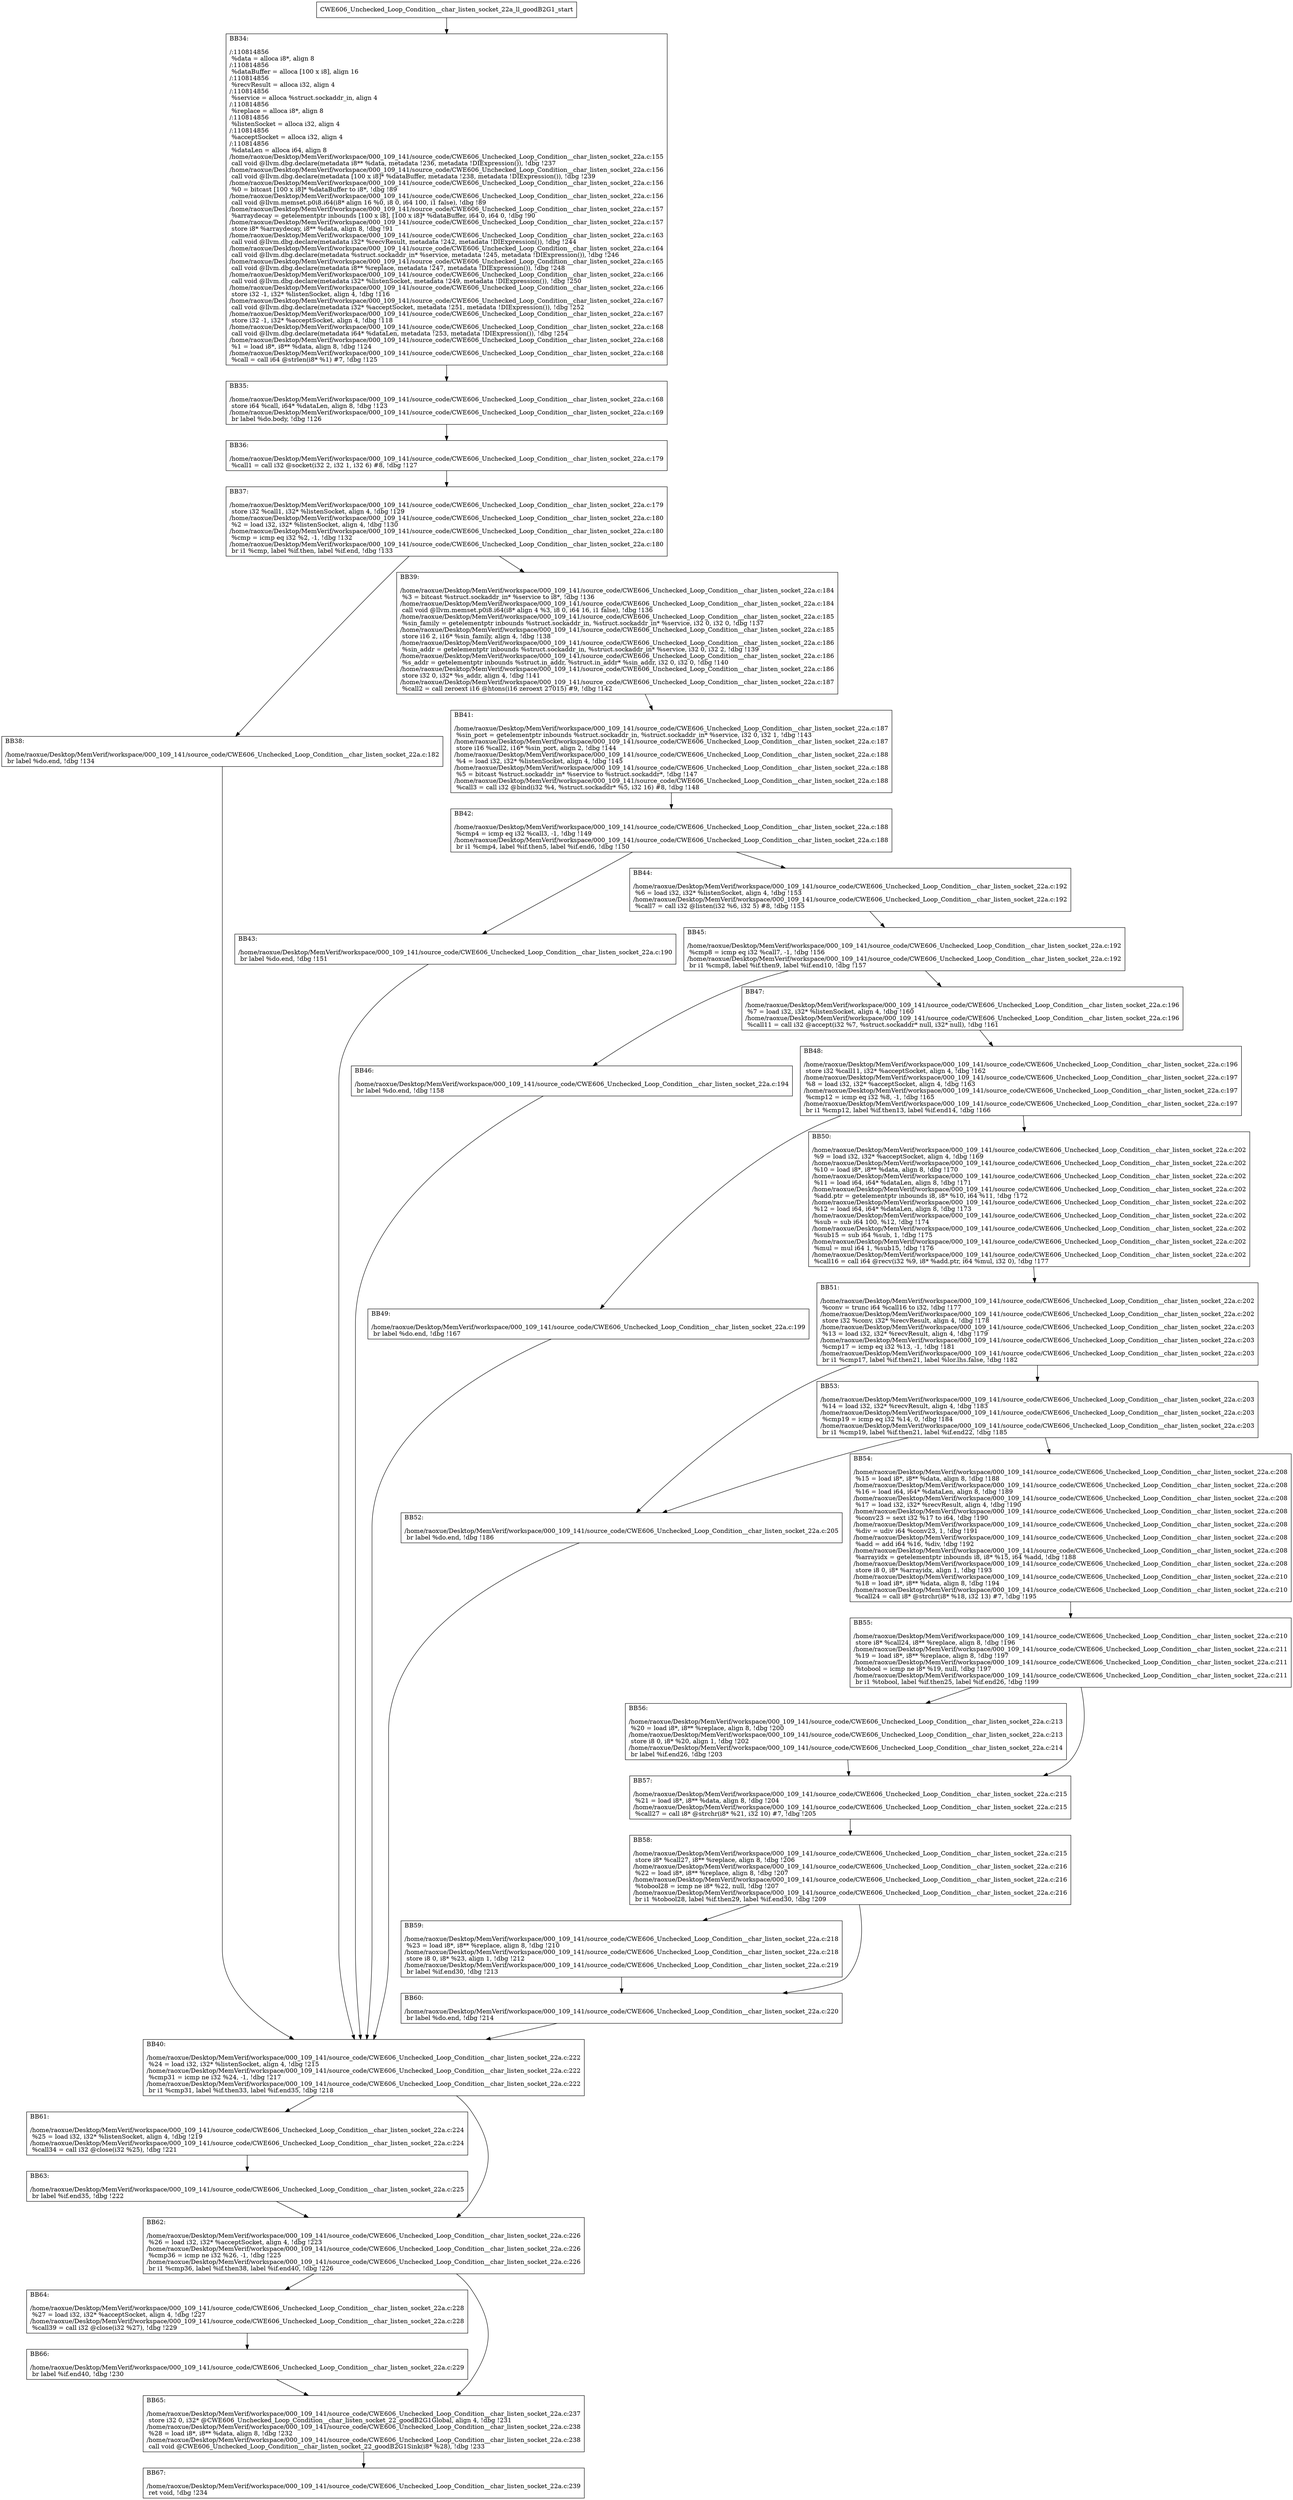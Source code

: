 digraph "CFG for'CWE606_Unchecked_Loop_Condition__char_listen_socket_22a_ll_goodB2G1' function" {
	BBCWE606_Unchecked_Loop_Condition__char_listen_socket_22a_ll_goodB2G1_start[shape=record,label="{CWE606_Unchecked_Loop_Condition__char_listen_socket_22a_ll_goodB2G1_start}"];
	BBCWE606_Unchecked_Loop_Condition__char_listen_socket_22a_ll_goodB2G1_start-> CWE606_Unchecked_Loop_Condition__char_listen_socket_22a_ll_goodB2G1BB34;
	CWE606_Unchecked_Loop_Condition__char_listen_socket_22a_ll_goodB2G1BB34 [shape=record, label="{BB34:\l\l/:110814856\l
  %data = alloca i8*, align 8\l
/:110814856\l
  %dataBuffer = alloca [100 x i8], align 16\l
/:110814856\l
  %recvResult = alloca i32, align 4\l
/:110814856\l
  %service = alloca %struct.sockaddr_in, align 4\l
/:110814856\l
  %replace = alloca i8*, align 8\l
/:110814856\l
  %listenSocket = alloca i32, align 4\l
/:110814856\l
  %acceptSocket = alloca i32, align 4\l
/:110814856\l
  %dataLen = alloca i64, align 8\l
/home/raoxue/Desktop/MemVerif/workspace/000_109_141/source_code/CWE606_Unchecked_Loop_Condition__char_listen_socket_22a.c:155\l
  call void @llvm.dbg.declare(metadata i8** %data, metadata !236, metadata !DIExpression()), !dbg !237\l
/home/raoxue/Desktop/MemVerif/workspace/000_109_141/source_code/CWE606_Unchecked_Loop_Condition__char_listen_socket_22a.c:156\l
  call void @llvm.dbg.declare(metadata [100 x i8]* %dataBuffer, metadata !238, metadata !DIExpression()), !dbg !239\l
/home/raoxue/Desktop/MemVerif/workspace/000_109_141/source_code/CWE606_Unchecked_Loop_Condition__char_listen_socket_22a.c:156\l
  %0 = bitcast [100 x i8]* %dataBuffer to i8*, !dbg !89\l
/home/raoxue/Desktop/MemVerif/workspace/000_109_141/source_code/CWE606_Unchecked_Loop_Condition__char_listen_socket_22a.c:156\l
  call void @llvm.memset.p0i8.i64(i8* align 16 %0, i8 0, i64 100, i1 false), !dbg !89\l
/home/raoxue/Desktop/MemVerif/workspace/000_109_141/source_code/CWE606_Unchecked_Loop_Condition__char_listen_socket_22a.c:157\l
  %arraydecay = getelementptr inbounds [100 x i8], [100 x i8]* %dataBuffer, i64 0, i64 0, !dbg !90\l
/home/raoxue/Desktop/MemVerif/workspace/000_109_141/source_code/CWE606_Unchecked_Loop_Condition__char_listen_socket_22a.c:157\l
  store i8* %arraydecay, i8** %data, align 8, !dbg !91\l
/home/raoxue/Desktop/MemVerif/workspace/000_109_141/source_code/CWE606_Unchecked_Loop_Condition__char_listen_socket_22a.c:163\l
  call void @llvm.dbg.declare(metadata i32* %recvResult, metadata !242, metadata !DIExpression()), !dbg !244\l
/home/raoxue/Desktop/MemVerif/workspace/000_109_141/source_code/CWE606_Unchecked_Loop_Condition__char_listen_socket_22a.c:164\l
  call void @llvm.dbg.declare(metadata %struct.sockaddr_in* %service, metadata !245, metadata !DIExpression()), !dbg !246\l
/home/raoxue/Desktop/MemVerif/workspace/000_109_141/source_code/CWE606_Unchecked_Loop_Condition__char_listen_socket_22a.c:165\l
  call void @llvm.dbg.declare(metadata i8** %replace, metadata !247, metadata !DIExpression()), !dbg !248\l
/home/raoxue/Desktop/MemVerif/workspace/000_109_141/source_code/CWE606_Unchecked_Loop_Condition__char_listen_socket_22a.c:166\l
  call void @llvm.dbg.declare(metadata i32* %listenSocket, metadata !249, metadata !DIExpression()), !dbg !250\l
/home/raoxue/Desktop/MemVerif/workspace/000_109_141/source_code/CWE606_Unchecked_Loop_Condition__char_listen_socket_22a.c:166\l
  store i32 -1, i32* %listenSocket, align 4, !dbg !116\l
/home/raoxue/Desktop/MemVerif/workspace/000_109_141/source_code/CWE606_Unchecked_Loop_Condition__char_listen_socket_22a.c:167\l
  call void @llvm.dbg.declare(metadata i32* %acceptSocket, metadata !251, metadata !DIExpression()), !dbg !252\l
/home/raoxue/Desktop/MemVerif/workspace/000_109_141/source_code/CWE606_Unchecked_Loop_Condition__char_listen_socket_22a.c:167\l
  store i32 -1, i32* %acceptSocket, align 4, !dbg !118\l
/home/raoxue/Desktop/MemVerif/workspace/000_109_141/source_code/CWE606_Unchecked_Loop_Condition__char_listen_socket_22a.c:168\l
  call void @llvm.dbg.declare(metadata i64* %dataLen, metadata !253, metadata !DIExpression()), !dbg !254\l
/home/raoxue/Desktop/MemVerif/workspace/000_109_141/source_code/CWE606_Unchecked_Loop_Condition__char_listen_socket_22a.c:168\l
  %1 = load i8*, i8** %data, align 8, !dbg !124\l
/home/raoxue/Desktop/MemVerif/workspace/000_109_141/source_code/CWE606_Unchecked_Loop_Condition__char_listen_socket_22a.c:168\l
  %call = call i64 @strlen(i8* %1) #7, !dbg !125\l
}"];
	CWE606_Unchecked_Loop_Condition__char_listen_socket_22a_ll_goodB2G1BB34-> CWE606_Unchecked_Loop_Condition__char_listen_socket_22a_ll_goodB2G1BB35;
	CWE606_Unchecked_Loop_Condition__char_listen_socket_22a_ll_goodB2G1BB35 [shape=record, label="{BB35:\l\l/home/raoxue/Desktop/MemVerif/workspace/000_109_141/source_code/CWE606_Unchecked_Loop_Condition__char_listen_socket_22a.c:168\l
  store i64 %call, i64* %dataLen, align 8, !dbg !123\l
/home/raoxue/Desktop/MemVerif/workspace/000_109_141/source_code/CWE606_Unchecked_Loop_Condition__char_listen_socket_22a.c:169\l
  br label %do.body, !dbg !126\l
}"];
	CWE606_Unchecked_Loop_Condition__char_listen_socket_22a_ll_goodB2G1BB35-> CWE606_Unchecked_Loop_Condition__char_listen_socket_22a_ll_goodB2G1BB36;
	CWE606_Unchecked_Loop_Condition__char_listen_socket_22a_ll_goodB2G1BB36 [shape=record, label="{BB36:\l\l/home/raoxue/Desktop/MemVerif/workspace/000_109_141/source_code/CWE606_Unchecked_Loop_Condition__char_listen_socket_22a.c:179\l
  %call1 = call i32 @socket(i32 2, i32 1, i32 6) #8, !dbg !127\l
}"];
	CWE606_Unchecked_Loop_Condition__char_listen_socket_22a_ll_goodB2G1BB36-> CWE606_Unchecked_Loop_Condition__char_listen_socket_22a_ll_goodB2G1BB37;
	CWE606_Unchecked_Loop_Condition__char_listen_socket_22a_ll_goodB2G1BB37 [shape=record, label="{BB37:\l\l/home/raoxue/Desktop/MemVerif/workspace/000_109_141/source_code/CWE606_Unchecked_Loop_Condition__char_listen_socket_22a.c:179\l
  store i32 %call1, i32* %listenSocket, align 4, !dbg !129\l
/home/raoxue/Desktop/MemVerif/workspace/000_109_141/source_code/CWE606_Unchecked_Loop_Condition__char_listen_socket_22a.c:180\l
  %2 = load i32, i32* %listenSocket, align 4, !dbg !130\l
/home/raoxue/Desktop/MemVerif/workspace/000_109_141/source_code/CWE606_Unchecked_Loop_Condition__char_listen_socket_22a.c:180\l
  %cmp = icmp eq i32 %2, -1, !dbg !132\l
/home/raoxue/Desktop/MemVerif/workspace/000_109_141/source_code/CWE606_Unchecked_Loop_Condition__char_listen_socket_22a.c:180\l
  br i1 %cmp, label %if.then, label %if.end, !dbg !133\l
}"];
	CWE606_Unchecked_Loop_Condition__char_listen_socket_22a_ll_goodB2G1BB37-> CWE606_Unchecked_Loop_Condition__char_listen_socket_22a_ll_goodB2G1BB38;
	CWE606_Unchecked_Loop_Condition__char_listen_socket_22a_ll_goodB2G1BB37-> CWE606_Unchecked_Loop_Condition__char_listen_socket_22a_ll_goodB2G1BB39;
	CWE606_Unchecked_Loop_Condition__char_listen_socket_22a_ll_goodB2G1BB38 [shape=record, label="{BB38:\l\l/home/raoxue/Desktop/MemVerif/workspace/000_109_141/source_code/CWE606_Unchecked_Loop_Condition__char_listen_socket_22a.c:182\l
  br label %do.end, !dbg !134\l
}"];
	CWE606_Unchecked_Loop_Condition__char_listen_socket_22a_ll_goodB2G1BB38-> CWE606_Unchecked_Loop_Condition__char_listen_socket_22a_ll_goodB2G1BB40;
	CWE606_Unchecked_Loop_Condition__char_listen_socket_22a_ll_goodB2G1BB39 [shape=record, label="{BB39:\l\l/home/raoxue/Desktop/MemVerif/workspace/000_109_141/source_code/CWE606_Unchecked_Loop_Condition__char_listen_socket_22a.c:184\l
  %3 = bitcast %struct.sockaddr_in* %service to i8*, !dbg !136\l
/home/raoxue/Desktop/MemVerif/workspace/000_109_141/source_code/CWE606_Unchecked_Loop_Condition__char_listen_socket_22a.c:184\l
  call void @llvm.memset.p0i8.i64(i8* align 4 %3, i8 0, i64 16, i1 false), !dbg !136\l
/home/raoxue/Desktop/MemVerif/workspace/000_109_141/source_code/CWE606_Unchecked_Loop_Condition__char_listen_socket_22a.c:185\l
  %sin_family = getelementptr inbounds %struct.sockaddr_in, %struct.sockaddr_in* %service, i32 0, i32 0, !dbg !137\l
/home/raoxue/Desktop/MemVerif/workspace/000_109_141/source_code/CWE606_Unchecked_Loop_Condition__char_listen_socket_22a.c:185\l
  store i16 2, i16* %sin_family, align 4, !dbg !138\l
/home/raoxue/Desktop/MemVerif/workspace/000_109_141/source_code/CWE606_Unchecked_Loop_Condition__char_listen_socket_22a.c:186\l
  %sin_addr = getelementptr inbounds %struct.sockaddr_in, %struct.sockaddr_in* %service, i32 0, i32 2, !dbg !139\l
/home/raoxue/Desktop/MemVerif/workspace/000_109_141/source_code/CWE606_Unchecked_Loop_Condition__char_listen_socket_22a.c:186\l
  %s_addr = getelementptr inbounds %struct.in_addr, %struct.in_addr* %sin_addr, i32 0, i32 0, !dbg !140\l
/home/raoxue/Desktop/MemVerif/workspace/000_109_141/source_code/CWE606_Unchecked_Loop_Condition__char_listen_socket_22a.c:186\l
  store i32 0, i32* %s_addr, align 4, !dbg !141\l
/home/raoxue/Desktop/MemVerif/workspace/000_109_141/source_code/CWE606_Unchecked_Loop_Condition__char_listen_socket_22a.c:187\l
  %call2 = call zeroext i16 @htons(i16 zeroext 27015) #9, !dbg !142\l
}"];
	CWE606_Unchecked_Loop_Condition__char_listen_socket_22a_ll_goodB2G1BB39-> CWE606_Unchecked_Loop_Condition__char_listen_socket_22a_ll_goodB2G1BB41;
	CWE606_Unchecked_Loop_Condition__char_listen_socket_22a_ll_goodB2G1BB41 [shape=record, label="{BB41:\l\l/home/raoxue/Desktop/MemVerif/workspace/000_109_141/source_code/CWE606_Unchecked_Loop_Condition__char_listen_socket_22a.c:187\l
  %sin_port = getelementptr inbounds %struct.sockaddr_in, %struct.sockaddr_in* %service, i32 0, i32 1, !dbg !143\l
/home/raoxue/Desktop/MemVerif/workspace/000_109_141/source_code/CWE606_Unchecked_Loop_Condition__char_listen_socket_22a.c:187\l
  store i16 %call2, i16* %sin_port, align 2, !dbg !144\l
/home/raoxue/Desktop/MemVerif/workspace/000_109_141/source_code/CWE606_Unchecked_Loop_Condition__char_listen_socket_22a.c:188\l
  %4 = load i32, i32* %listenSocket, align 4, !dbg !145\l
/home/raoxue/Desktop/MemVerif/workspace/000_109_141/source_code/CWE606_Unchecked_Loop_Condition__char_listen_socket_22a.c:188\l
  %5 = bitcast %struct.sockaddr_in* %service to %struct.sockaddr*, !dbg !147\l
/home/raoxue/Desktop/MemVerif/workspace/000_109_141/source_code/CWE606_Unchecked_Loop_Condition__char_listen_socket_22a.c:188\l
  %call3 = call i32 @bind(i32 %4, %struct.sockaddr* %5, i32 16) #8, !dbg !148\l
}"];
	CWE606_Unchecked_Loop_Condition__char_listen_socket_22a_ll_goodB2G1BB41-> CWE606_Unchecked_Loop_Condition__char_listen_socket_22a_ll_goodB2G1BB42;
	CWE606_Unchecked_Loop_Condition__char_listen_socket_22a_ll_goodB2G1BB42 [shape=record, label="{BB42:\l\l/home/raoxue/Desktop/MemVerif/workspace/000_109_141/source_code/CWE606_Unchecked_Loop_Condition__char_listen_socket_22a.c:188\l
  %cmp4 = icmp eq i32 %call3, -1, !dbg !149\l
/home/raoxue/Desktop/MemVerif/workspace/000_109_141/source_code/CWE606_Unchecked_Loop_Condition__char_listen_socket_22a.c:188\l
  br i1 %cmp4, label %if.then5, label %if.end6, !dbg !150\l
}"];
	CWE606_Unchecked_Loop_Condition__char_listen_socket_22a_ll_goodB2G1BB42-> CWE606_Unchecked_Loop_Condition__char_listen_socket_22a_ll_goodB2G1BB43;
	CWE606_Unchecked_Loop_Condition__char_listen_socket_22a_ll_goodB2G1BB42-> CWE606_Unchecked_Loop_Condition__char_listen_socket_22a_ll_goodB2G1BB44;
	CWE606_Unchecked_Loop_Condition__char_listen_socket_22a_ll_goodB2G1BB43 [shape=record, label="{BB43:\l\l/home/raoxue/Desktop/MemVerif/workspace/000_109_141/source_code/CWE606_Unchecked_Loop_Condition__char_listen_socket_22a.c:190\l
  br label %do.end, !dbg !151\l
}"];
	CWE606_Unchecked_Loop_Condition__char_listen_socket_22a_ll_goodB2G1BB43-> CWE606_Unchecked_Loop_Condition__char_listen_socket_22a_ll_goodB2G1BB40;
	CWE606_Unchecked_Loop_Condition__char_listen_socket_22a_ll_goodB2G1BB44 [shape=record, label="{BB44:\l\l/home/raoxue/Desktop/MemVerif/workspace/000_109_141/source_code/CWE606_Unchecked_Loop_Condition__char_listen_socket_22a.c:192\l
  %6 = load i32, i32* %listenSocket, align 4, !dbg !153\l
/home/raoxue/Desktop/MemVerif/workspace/000_109_141/source_code/CWE606_Unchecked_Loop_Condition__char_listen_socket_22a.c:192\l
  %call7 = call i32 @listen(i32 %6, i32 5) #8, !dbg !155\l
}"];
	CWE606_Unchecked_Loop_Condition__char_listen_socket_22a_ll_goodB2G1BB44-> CWE606_Unchecked_Loop_Condition__char_listen_socket_22a_ll_goodB2G1BB45;
	CWE606_Unchecked_Loop_Condition__char_listen_socket_22a_ll_goodB2G1BB45 [shape=record, label="{BB45:\l\l/home/raoxue/Desktop/MemVerif/workspace/000_109_141/source_code/CWE606_Unchecked_Loop_Condition__char_listen_socket_22a.c:192\l
  %cmp8 = icmp eq i32 %call7, -1, !dbg !156\l
/home/raoxue/Desktop/MemVerif/workspace/000_109_141/source_code/CWE606_Unchecked_Loop_Condition__char_listen_socket_22a.c:192\l
  br i1 %cmp8, label %if.then9, label %if.end10, !dbg !157\l
}"];
	CWE606_Unchecked_Loop_Condition__char_listen_socket_22a_ll_goodB2G1BB45-> CWE606_Unchecked_Loop_Condition__char_listen_socket_22a_ll_goodB2G1BB46;
	CWE606_Unchecked_Loop_Condition__char_listen_socket_22a_ll_goodB2G1BB45-> CWE606_Unchecked_Loop_Condition__char_listen_socket_22a_ll_goodB2G1BB47;
	CWE606_Unchecked_Loop_Condition__char_listen_socket_22a_ll_goodB2G1BB46 [shape=record, label="{BB46:\l\l/home/raoxue/Desktop/MemVerif/workspace/000_109_141/source_code/CWE606_Unchecked_Loop_Condition__char_listen_socket_22a.c:194\l
  br label %do.end, !dbg !158\l
}"];
	CWE606_Unchecked_Loop_Condition__char_listen_socket_22a_ll_goodB2G1BB46-> CWE606_Unchecked_Loop_Condition__char_listen_socket_22a_ll_goodB2G1BB40;
	CWE606_Unchecked_Loop_Condition__char_listen_socket_22a_ll_goodB2G1BB47 [shape=record, label="{BB47:\l\l/home/raoxue/Desktop/MemVerif/workspace/000_109_141/source_code/CWE606_Unchecked_Loop_Condition__char_listen_socket_22a.c:196\l
  %7 = load i32, i32* %listenSocket, align 4, !dbg !160\l
/home/raoxue/Desktop/MemVerif/workspace/000_109_141/source_code/CWE606_Unchecked_Loop_Condition__char_listen_socket_22a.c:196\l
  %call11 = call i32 @accept(i32 %7, %struct.sockaddr* null, i32* null), !dbg !161\l
}"];
	CWE606_Unchecked_Loop_Condition__char_listen_socket_22a_ll_goodB2G1BB47-> CWE606_Unchecked_Loop_Condition__char_listen_socket_22a_ll_goodB2G1BB48;
	CWE606_Unchecked_Loop_Condition__char_listen_socket_22a_ll_goodB2G1BB48 [shape=record, label="{BB48:\l\l/home/raoxue/Desktop/MemVerif/workspace/000_109_141/source_code/CWE606_Unchecked_Loop_Condition__char_listen_socket_22a.c:196\l
  store i32 %call11, i32* %acceptSocket, align 4, !dbg !162\l
/home/raoxue/Desktop/MemVerif/workspace/000_109_141/source_code/CWE606_Unchecked_Loop_Condition__char_listen_socket_22a.c:197\l
  %8 = load i32, i32* %acceptSocket, align 4, !dbg !163\l
/home/raoxue/Desktop/MemVerif/workspace/000_109_141/source_code/CWE606_Unchecked_Loop_Condition__char_listen_socket_22a.c:197\l
  %cmp12 = icmp eq i32 %8, -1, !dbg !165\l
/home/raoxue/Desktop/MemVerif/workspace/000_109_141/source_code/CWE606_Unchecked_Loop_Condition__char_listen_socket_22a.c:197\l
  br i1 %cmp12, label %if.then13, label %if.end14, !dbg !166\l
}"];
	CWE606_Unchecked_Loop_Condition__char_listen_socket_22a_ll_goodB2G1BB48-> CWE606_Unchecked_Loop_Condition__char_listen_socket_22a_ll_goodB2G1BB49;
	CWE606_Unchecked_Loop_Condition__char_listen_socket_22a_ll_goodB2G1BB48-> CWE606_Unchecked_Loop_Condition__char_listen_socket_22a_ll_goodB2G1BB50;
	CWE606_Unchecked_Loop_Condition__char_listen_socket_22a_ll_goodB2G1BB49 [shape=record, label="{BB49:\l\l/home/raoxue/Desktop/MemVerif/workspace/000_109_141/source_code/CWE606_Unchecked_Loop_Condition__char_listen_socket_22a.c:199\l
  br label %do.end, !dbg !167\l
}"];
	CWE606_Unchecked_Loop_Condition__char_listen_socket_22a_ll_goodB2G1BB49-> CWE606_Unchecked_Loop_Condition__char_listen_socket_22a_ll_goodB2G1BB40;
	CWE606_Unchecked_Loop_Condition__char_listen_socket_22a_ll_goodB2G1BB50 [shape=record, label="{BB50:\l\l/home/raoxue/Desktop/MemVerif/workspace/000_109_141/source_code/CWE606_Unchecked_Loop_Condition__char_listen_socket_22a.c:202\l
  %9 = load i32, i32* %acceptSocket, align 4, !dbg !169\l
/home/raoxue/Desktop/MemVerif/workspace/000_109_141/source_code/CWE606_Unchecked_Loop_Condition__char_listen_socket_22a.c:202\l
  %10 = load i8*, i8** %data, align 8, !dbg !170\l
/home/raoxue/Desktop/MemVerif/workspace/000_109_141/source_code/CWE606_Unchecked_Loop_Condition__char_listen_socket_22a.c:202\l
  %11 = load i64, i64* %dataLen, align 8, !dbg !171\l
/home/raoxue/Desktop/MemVerif/workspace/000_109_141/source_code/CWE606_Unchecked_Loop_Condition__char_listen_socket_22a.c:202\l
  %add.ptr = getelementptr inbounds i8, i8* %10, i64 %11, !dbg !172\l
/home/raoxue/Desktop/MemVerif/workspace/000_109_141/source_code/CWE606_Unchecked_Loop_Condition__char_listen_socket_22a.c:202\l
  %12 = load i64, i64* %dataLen, align 8, !dbg !173\l
/home/raoxue/Desktop/MemVerif/workspace/000_109_141/source_code/CWE606_Unchecked_Loop_Condition__char_listen_socket_22a.c:202\l
  %sub = sub i64 100, %12, !dbg !174\l
/home/raoxue/Desktop/MemVerif/workspace/000_109_141/source_code/CWE606_Unchecked_Loop_Condition__char_listen_socket_22a.c:202\l
  %sub15 = sub i64 %sub, 1, !dbg !175\l
/home/raoxue/Desktop/MemVerif/workspace/000_109_141/source_code/CWE606_Unchecked_Loop_Condition__char_listen_socket_22a.c:202\l
  %mul = mul i64 1, %sub15, !dbg !176\l
/home/raoxue/Desktop/MemVerif/workspace/000_109_141/source_code/CWE606_Unchecked_Loop_Condition__char_listen_socket_22a.c:202\l
  %call16 = call i64 @recv(i32 %9, i8* %add.ptr, i64 %mul, i32 0), !dbg !177\l
}"];
	CWE606_Unchecked_Loop_Condition__char_listen_socket_22a_ll_goodB2G1BB50-> CWE606_Unchecked_Loop_Condition__char_listen_socket_22a_ll_goodB2G1BB51;
	CWE606_Unchecked_Loop_Condition__char_listen_socket_22a_ll_goodB2G1BB51 [shape=record, label="{BB51:\l\l/home/raoxue/Desktop/MemVerif/workspace/000_109_141/source_code/CWE606_Unchecked_Loop_Condition__char_listen_socket_22a.c:202\l
  %conv = trunc i64 %call16 to i32, !dbg !177\l
/home/raoxue/Desktop/MemVerif/workspace/000_109_141/source_code/CWE606_Unchecked_Loop_Condition__char_listen_socket_22a.c:202\l
  store i32 %conv, i32* %recvResult, align 4, !dbg !178\l
/home/raoxue/Desktop/MemVerif/workspace/000_109_141/source_code/CWE606_Unchecked_Loop_Condition__char_listen_socket_22a.c:203\l
  %13 = load i32, i32* %recvResult, align 4, !dbg !179\l
/home/raoxue/Desktop/MemVerif/workspace/000_109_141/source_code/CWE606_Unchecked_Loop_Condition__char_listen_socket_22a.c:203\l
  %cmp17 = icmp eq i32 %13, -1, !dbg !181\l
/home/raoxue/Desktop/MemVerif/workspace/000_109_141/source_code/CWE606_Unchecked_Loop_Condition__char_listen_socket_22a.c:203\l
  br i1 %cmp17, label %if.then21, label %lor.lhs.false, !dbg !182\l
}"];
	CWE606_Unchecked_Loop_Condition__char_listen_socket_22a_ll_goodB2G1BB51-> CWE606_Unchecked_Loop_Condition__char_listen_socket_22a_ll_goodB2G1BB52;
	CWE606_Unchecked_Loop_Condition__char_listen_socket_22a_ll_goodB2G1BB51-> CWE606_Unchecked_Loop_Condition__char_listen_socket_22a_ll_goodB2G1BB53;
	CWE606_Unchecked_Loop_Condition__char_listen_socket_22a_ll_goodB2G1BB53 [shape=record, label="{BB53:\l\l/home/raoxue/Desktop/MemVerif/workspace/000_109_141/source_code/CWE606_Unchecked_Loop_Condition__char_listen_socket_22a.c:203\l
  %14 = load i32, i32* %recvResult, align 4, !dbg !183\l
/home/raoxue/Desktop/MemVerif/workspace/000_109_141/source_code/CWE606_Unchecked_Loop_Condition__char_listen_socket_22a.c:203\l
  %cmp19 = icmp eq i32 %14, 0, !dbg !184\l
/home/raoxue/Desktop/MemVerif/workspace/000_109_141/source_code/CWE606_Unchecked_Loop_Condition__char_listen_socket_22a.c:203\l
  br i1 %cmp19, label %if.then21, label %if.end22, !dbg !185\l
}"];
	CWE606_Unchecked_Loop_Condition__char_listen_socket_22a_ll_goodB2G1BB53-> CWE606_Unchecked_Loop_Condition__char_listen_socket_22a_ll_goodB2G1BB52;
	CWE606_Unchecked_Loop_Condition__char_listen_socket_22a_ll_goodB2G1BB53-> CWE606_Unchecked_Loop_Condition__char_listen_socket_22a_ll_goodB2G1BB54;
	CWE606_Unchecked_Loop_Condition__char_listen_socket_22a_ll_goodB2G1BB52 [shape=record, label="{BB52:\l\l/home/raoxue/Desktop/MemVerif/workspace/000_109_141/source_code/CWE606_Unchecked_Loop_Condition__char_listen_socket_22a.c:205\l
  br label %do.end, !dbg !186\l
}"];
	CWE606_Unchecked_Loop_Condition__char_listen_socket_22a_ll_goodB2G1BB52-> CWE606_Unchecked_Loop_Condition__char_listen_socket_22a_ll_goodB2G1BB40;
	CWE606_Unchecked_Loop_Condition__char_listen_socket_22a_ll_goodB2G1BB54 [shape=record, label="{BB54:\l\l/home/raoxue/Desktop/MemVerif/workspace/000_109_141/source_code/CWE606_Unchecked_Loop_Condition__char_listen_socket_22a.c:208\l
  %15 = load i8*, i8** %data, align 8, !dbg !188\l
/home/raoxue/Desktop/MemVerif/workspace/000_109_141/source_code/CWE606_Unchecked_Loop_Condition__char_listen_socket_22a.c:208\l
  %16 = load i64, i64* %dataLen, align 8, !dbg !189\l
/home/raoxue/Desktop/MemVerif/workspace/000_109_141/source_code/CWE606_Unchecked_Loop_Condition__char_listen_socket_22a.c:208\l
  %17 = load i32, i32* %recvResult, align 4, !dbg !190\l
/home/raoxue/Desktop/MemVerif/workspace/000_109_141/source_code/CWE606_Unchecked_Loop_Condition__char_listen_socket_22a.c:208\l
  %conv23 = sext i32 %17 to i64, !dbg !190\l
/home/raoxue/Desktop/MemVerif/workspace/000_109_141/source_code/CWE606_Unchecked_Loop_Condition__char_listen_socket_22a.c:208\l
  %div = udiv i64 %conv23, 1, !dbg !191\l
/home/raoxue/Desktop/MemVerif/workspace/000_109_141/source_code/CWE606_Unchecked_Loop_Condition__char_listen_socket_22a.c:208\l
  %add = add i64 %16, %div, !dbg !192\l
/home/raoxue/Desktop/MemVerif/workspace/000_109_141/source_code/CWE606_Unchecked_Loop_Condition__char_listen_socket_22a.c:208\l
  %arrayidx = getelementptr inbounds i8, i8* %15, i64 %add, !dbg !188\l
/home/raoxue/Desktop/MemVerif/workspace/000_109_141/source_code/CWE606_Unchecked_Loop_Condition__char_listen_socket_22a.c:208\l
  store i8 0, i8* %arrayidx, align 1, !dbg !193\l
/home/raoxue/Desktop/MemVerif/workspace/000_109_141/source_code/CWE606_Unchecked_Loop_Condition__char_listen_socket_22a.c:210\l
  %18 = load i8*, i8** %data, align 8, !dbg !194\l
/home/raoxue/Desktop/MemVerif/workspace/000_109_141/source_code/CWE606_Unchecked_Loop_Condition__char_listen_socket_22a.c:210\l
  %call24 = call i8* @strchr(i8* %18, i32 13) #7, !dbg !195\l
}"];
	CWE606_Unchecked_Loop_Condition__char_listen_socket_22a_ll_goodB2G1BB54-> CWE606_Unchecked_Loop_Condition__char_listen_socket_22a_ll_goodB2G1BB55;
	CWE606_Unchecked_Loop_Condition__char_listen_socket_22a_ll_goodB2G1BB55 [shape=record, label="{BB55:\l\l/home/raoxue/Desktop/MemVerif/workspace/000_109_141/source_code/CWE606_Unchecked_Loop_Condition__char_listen_socket_22a.c:210\l
  store i8* %call24, i8** %replace, align 8, !dbg !196\l
/home/raoxue/Desktop/MemVerif/workspace/000_109_141/source_code/CWE606_Unchecked_Loop_Condition__char_listen_socket_22a.c:211\l
  %19 = load i8*, i8** %replace, align 8, !dbg !197\l
/home/raoxue/Desktop/MemVerif/workspace/000_109_141/source_code/CWE606_Unchecked_Loop_Condition__char_listen_socket_22a.c:211\l
  %tobool = icmp ne i8* %19, null, !dbg !197\l
/home/raoxue/Desktop/MemVerif/workspace/000_109_141/source_code/CWE606_Unchecked_Loop_Condition__char_listen_socket_22a.c:211\l
  br i1 %tobool, label %if.then25, label %if.end26, !dbg !199\l
}"];
	CWE606_Unchecked_Loop_Condition__char_listen_socket_22a_ll_goodB2G1BB55-> CWE606_Unchecked_Loop_Condition__char_listen_socket_22a_ll_goodB2G1BB56;
	CWE606_Unchecked_Loop_Condition__char_listen_socket_22a_ll_goodB2G1BB55-> CWE606_Unchecked_Loop_Condition__char_listen_socket_22a_ll_goodB2G1BB57;
	CWE606_Unchecked_Loop_Condition__char_listen_socket_22a_ll_goodB2G1BB56 [shape=record, label="{BB56:\l\l/home/raoxue/Desktop/MemVerif/workspace/000_109_141/source_code/CWE606_Unchecked_Loop_Condition__char_listen_socket_22a.c:213\l
  %20 = load i8*, i8** %replace, align 8, !dbg !200\l
/home/raoxue/Desktop/MemVerif/workspace/000_109_141/source_code/CWE606_Unchecked_Loop_Condition__char_listen_socket_22a.c:213\l
  store i8 0, i8* %20, align 1, !dbg !202\l
/home/raoxue/Desktop/MemVerif/workspace/000_109_141/source_code/CWE606_Unchecked_Loop_Condition__char_listen_socket_22a.c:214\l
  br label %if.end26, !dbg !203\l
}"];
	CWE606_Unchecked_Loop_Condition__char_listen_socket_22a_ll_goodB2G1BB56-> CWE606_Unchecked_Loop_Condition__char_listen_socket_22a_ll_goodB2G1BB57;
	CWE606_Unchecked_Loop_Condition__char_listen_socket_22a_ll_goodB2G1BB57 [shape=record, label="{BB57:\l\l/home/raoxue/Desktop/MemVerif/workspace/000_109_141/source_code/CWE606_Unchecked_Loop_Condition__char_listen_socket_22a.c:215\l
  %21 = load i8*, i8** %data, align 8, !dbg !204\l
/home/raoxue/Desktop/MemVerif/workspace/000_109_141/source_code/CWE606_Unchecked_Loop_Condition__char_listen_socket_22a.c:215\l
  %call27 = call i8* @strchr(i8* %21, i32 10) #7, !dbg !205\l
}"];
	CWE606_Unchecked_Loop_Condition__char_listen_socket_22a_ll_goodB2G1BB57-> CWE606_Unchecked_Loop_Condition__char_listen_socket_22a_ll_goodB2G1BB58;
	CWE606_Unchecked_Loop_Condition__char_listen_socket_22a_ll_goodB2G1BB58 [shape=record, label="{BB58:\l\l/home/raoxue/Desktop/MemVerif/workspace/000_109_141/source_code/CWE606_Unchecked_Loop_Condition__char_listen_socket_22a.c:215\l
  store i8* %call27, i8** %replace, align 8, !dbg !206\l
/home/raoxue/Desktop/MemVerif/workspace/000_109_141/source_code/CWE606_Unchecked_Loop_Condition__char_listen_socket_22a.c:216\l
  %22 = load i8*, i8** %replace, align 8, !dbg !207\l
/home/raoxue/Desktop/MemVerif/workspace/000_109_141/source_code/CWE606_Unchecked_Loop_Condition__char_listen_socket_22a.c:216\l
  %tobool28 = icmp ne i8* %22, null, !dbg !207\l
/home/raoxue/Desktop/MemVerif/workspace/000_109_141/source_code/CWE606_Unchecked_Loop_Condition__char_listen_socket_22a.c:216\l
  br i1 %tobool28, label %if.then29, label %if.end30, !dbg !209\l
}"];
	CWE606_Unchecked_Loop_Condition__char_listen_socket_22a_ll_goodB2G1BB58-> CWE606_Unchecked_Loop_Condition__char_listen_socket_22a_ll_goodB2G1BB59;
	CWE606_Unchecked_Loop_Condition__char_listen_socket_22a_ll_goodB2G1BB58-> CWE606_Unchecked_Loop_Condition__char_listen_socket_22a_ll_goodB2G1BB60;
	CWE606_Unchecked_Loop_Condition__char_listen_socket_22a_ll_goodB2G1BB59 [shape=record, label="{BB59:\l\l/home/raoxue/Desktop/MemVerif/workspace/000_109_141/source_code/CWE606_Unchecked_Loop_Condition__char_listen_socket_22a.c:218\l
  %23 = load i8*, i8** %replace, align 8, !dbg !210\l
/home/raoxue/Desktop/MemVerif/workspace/000_109_141/source_code/CWE606_Unchecked_Loop_Condition__char_listen_socket_22a.c:218\l
  store i8 0, i8* %23, align 1, !dbg !212\l
/home/raoxue/Desktop/MemVerif/workspace/000_109_141/source_code/CWE606_Unchecked_Loop_Condition__char_listen_socket_22a.c:219\l
  br label %if.end30, !dbg !213\l
}"];
	CWE606_Unchecked_Loop_Condition__char_listen_socket_22a_ll_goodB2G1BB59-> CWE606_Unchecked_Loop_Condition__char_listen_socket_22a_ll_goodB2G1BB60;
	CWE606_Unchecked_Loop_Condition__char_listen_socket_22a_ll_goodB2G1BB60 [shape=record, label="{BB60:\l\l/home/raoxue/Desktop/MemVerif/workspace/000_109_141/source_code/CWE606_Unchecked_Loop_Condition__char_listen_socket_22a.c:220\l
  br label %do.end, !dbg !214\l
}"];
	CWE606_Unchecked_Loop_Condition__char_listen_socket_22a_ll_goodB2G1BB60-> CWE606_Unchecked_Loop_Condition__char_listen_socket_22a_ll_goodB2G1BB40;
	CWE606_Unchecked_Loop_Condition__char_listen_socket_22a_ll_goodB2G1BB40 [shape=record, label="{BB40:\l\l/home/raoxue/Desktop/MemVerif/workspace/000_109_141/source_code/CWE606_Unchecked_Loop_Condition__char_listen_socket_22a.c:222\l
  %24 = load i32, i32* %listenSocket, align 4, !dbg !215\l
/home/raoxue/Desktop/MemVerif/workspace/000_109_141/source_code/CWE606_Unchecked_Loop_Condition__char_listen_socket_22a.c:222\l
  %cmp31 = icmp ne i32 %24, -1, !dbg !217\l
/home/raoxue/Desktop/MemVerif/workspace/000_109_141/source_code/CWE606_Unchecked_Loop_Condition__char_listen_socket_22a.c:222\l
  br i1 %cmp31, label %if.then33, label %if.end35, !dbg !218\l
}"];
	CWE606_Unchecked_Loop_Condition__char_listen_socket_22a_ll_goodB2G1BB40-> CWE606_Unchecked_Loop_Condition__char_listen_socket_22a_ll_goodB2G1BB61;
	CWE606_Unchecked_Loop_Condition__char_listen_socket_22a_ll_goodB2G1BB40-> CWE606_Unchecked_Loop_Condition__char_listen_socket_22a_ll_goodB2G1BB62;
	CWE606_Unchecked_Loop_Condition__char_listen_socket_22a_ll_goodB2G1BB61 [shape=record, label="{BB61:\l\l/home/raoxue/Desktop/MemVerif/workspace/000_109_141/source_code/CWE606_Unchecked_Loop_Condition__char_listen_socket_22a.c:224\l
  %25 = load i32, i32* %listenSocket, align 4, !dbg !219\l
/home/raoxue/Desktop/MemVerif/workspace/000_109_141/source_code/CWE606_Unchecked_Loop_Condition__char_listen_socket_22a.c:224\l
  %call34 = call i32 @close(i32 %25), !dbg !221\l
}"];
	CWE606_Unchecked_Loop_Condition__char_listen_socket_22a_ll_goodB2G1BB61-> CWE606_Unchecked_Loop_Condition__char_listen_socket_22a_ll_goodB2G1BB63;
	CWE606_Unchecked_Loop_Condition__char_listen_socket_22a_ll_goodB2G1BB63 [shape=record, label="{BB63:\l\l/home/raoxue/Desktop/MemVerif/workspace/000_109_141/source_code/CWE606_Unchecked_Loop_Condition__char_listen_socket_22a.c:225\l
  br label %if.end35, !dbg !222\l
}"];
	CWE606_Unchecked_Loop_Condition__char_listen_socket_22a_ll_goodB2G1BB63-> CWE606_Unchecked_Loop_Condition__char_listen_socket_22a_ll_goodB2G1BB62;
	CWE606_Unchecked_Loop_Condition__char_listen_socket_22a_ll_goodB2G1BB62 [shape=record, label="{BB62:\l\l/home/raoxue/Desktop/MemVerif/workspace/000_109_141/source_code/CWE606_Unchecked_Loop_Condition__char_listen_socket_22a.c:226\l
  %26 = load i32, i32* %acceptSocket, align 4, !dbg !223\l
/home/raoxue/Desktop/MemVerif/workspace/000_109_141/source_code/CWE606_Unchecked_Loop_Condition__char_listen_socket_22a.c:226\l
  %cmp36 = icmp ne i32 %26, -1, !dbg !225\l
/home/raoxue/Desktop/MemVerif/workspace/000_109_141/source_code/CWE606_Unchecked_Loop_Condition__char_listen_socket_22a.c:226\l
  br i1 %cmp36, label %if.then38, label %if.end40, !dbg !226\l
}"];
	CWE606_Unchecked_Loop_Condition__char_listen_socket_22a_ll_goodB2G1BB62-> CWE606_Unchecked_Loop_Condition__char_listen_socket_22a_ll_goodB2G1BB64;
	CWE606_Unchecked_Loop_Condition__char_listen_socket_22a_ll_goodB2G1BB62-> CWE606_Unchecked_Loop_Condition__char_listen_socket_22a_ll_goodB2G1BB65;
	CWE606_Unchecked_Loop_Condition__char_listen_socket_22a_ll_goodB2G1BB64 [shape=record, label="{BB64:\l\l/home/raoxue/Desktop/MemVerif/workspace/000_109_141/source_code/CWE606_Unchecked_Loop_Condition__char_listen_socket_22a.c:228\l
  %27 = load i32, i32* %acceptSocket, align 4, !dbg !227\l
/home/raoxue/Desktop/MemVerif/workspace/000_109_141/source_code/CWE606_Unchecked_Loop_Condition__char_listen_socket_22a.c:228\l
  %call39 = call i32 @close(i32 %27), !dbg !229\l
}"];
	CWE606_Unchecked_Loop_Condition__char_listen_socket_22a_ll_goodB2G1BB64-> CWE606_Unchecked_Loop_Condition__char_listen_socket_22a_ll_goodB2G1BB66;
	CWE606_Unchecked_Loop_Condition__char_listen_socket_22a_ll_goodB2G1BB66 [shape=record, label="{BB66:\l\l/home/raoxue/Desktop/MemVerif/workspace/000_109_141/source_code/CWE606_Unchecked_Loop_Condition__char_listen_socket_22a.c:229\l
  br label %if.end40, !dbg !230\l
}"];
	CWE606_Unchecked_Loop_Condition__char_listen_socket_22a_ll_goodB2G1BB66-> CWE606_Unchecked_Loop_Condition__char_listen_socket_22a_ll_goodB2G1BB65;
	CWE606_Unchecked_Loop_Condition__char_listen_socket_22a_ll_goodB2G1BB65 [shape=record, label="{BB65:\l\l/home/raoxue/Desktop/MemVerif/workspace/000_109_141/source_code/CWE606_Unchecked_Loop_Condition__char_listen_socket_22a.c:237\l
  store i32 0, i32* @CWE606_Unchecked_Loop_Condition__char_listen_socket_22_goodB2G1Global, align 4, !dbg !231\l
/home/raoxue/Desktop/MemVerif/workspace/000_109_141/source_code/CWE606_Unchecked_Loop_Condition__char_listen_socket_22a.c:238\l
  %28 = load i8*, i8** %data, align 8, !dbg !232\l
/home/raoxue/Desktop/MemVerif/workspace/000_109_141/source_code/CWE606_Unchecked_Loop_Condition__char_listen_socket_22a.c:238\l
  call void @CWE606_Unchecked_Loop_Condition__char_listen_socket_22_goodB2G1Sink(i8* %28), !dbg !233\l
}"];
	CWE606_Unchecked_Loop_Condition__char_listen_socket_22a_ll_goodB2G1BB65-> CWE606_Unchecked_Loop_Condition__char_listen_socket_22a_ll_goodB2G1BB67;
	CWE606_Unchecked_Loop_Condition__char_listen_socket_22a_ll_goodB2G1BB67 [shape=record, label="{BB67:\l\l/home/raoxue/Desktop/MemVerif/workspace/000_109_141/source_code/CWE606_Unchecked_Loop_Condition__char_listen_socket_22a.c:239\l
  ret void, !dbg !234\l
}"];
}
